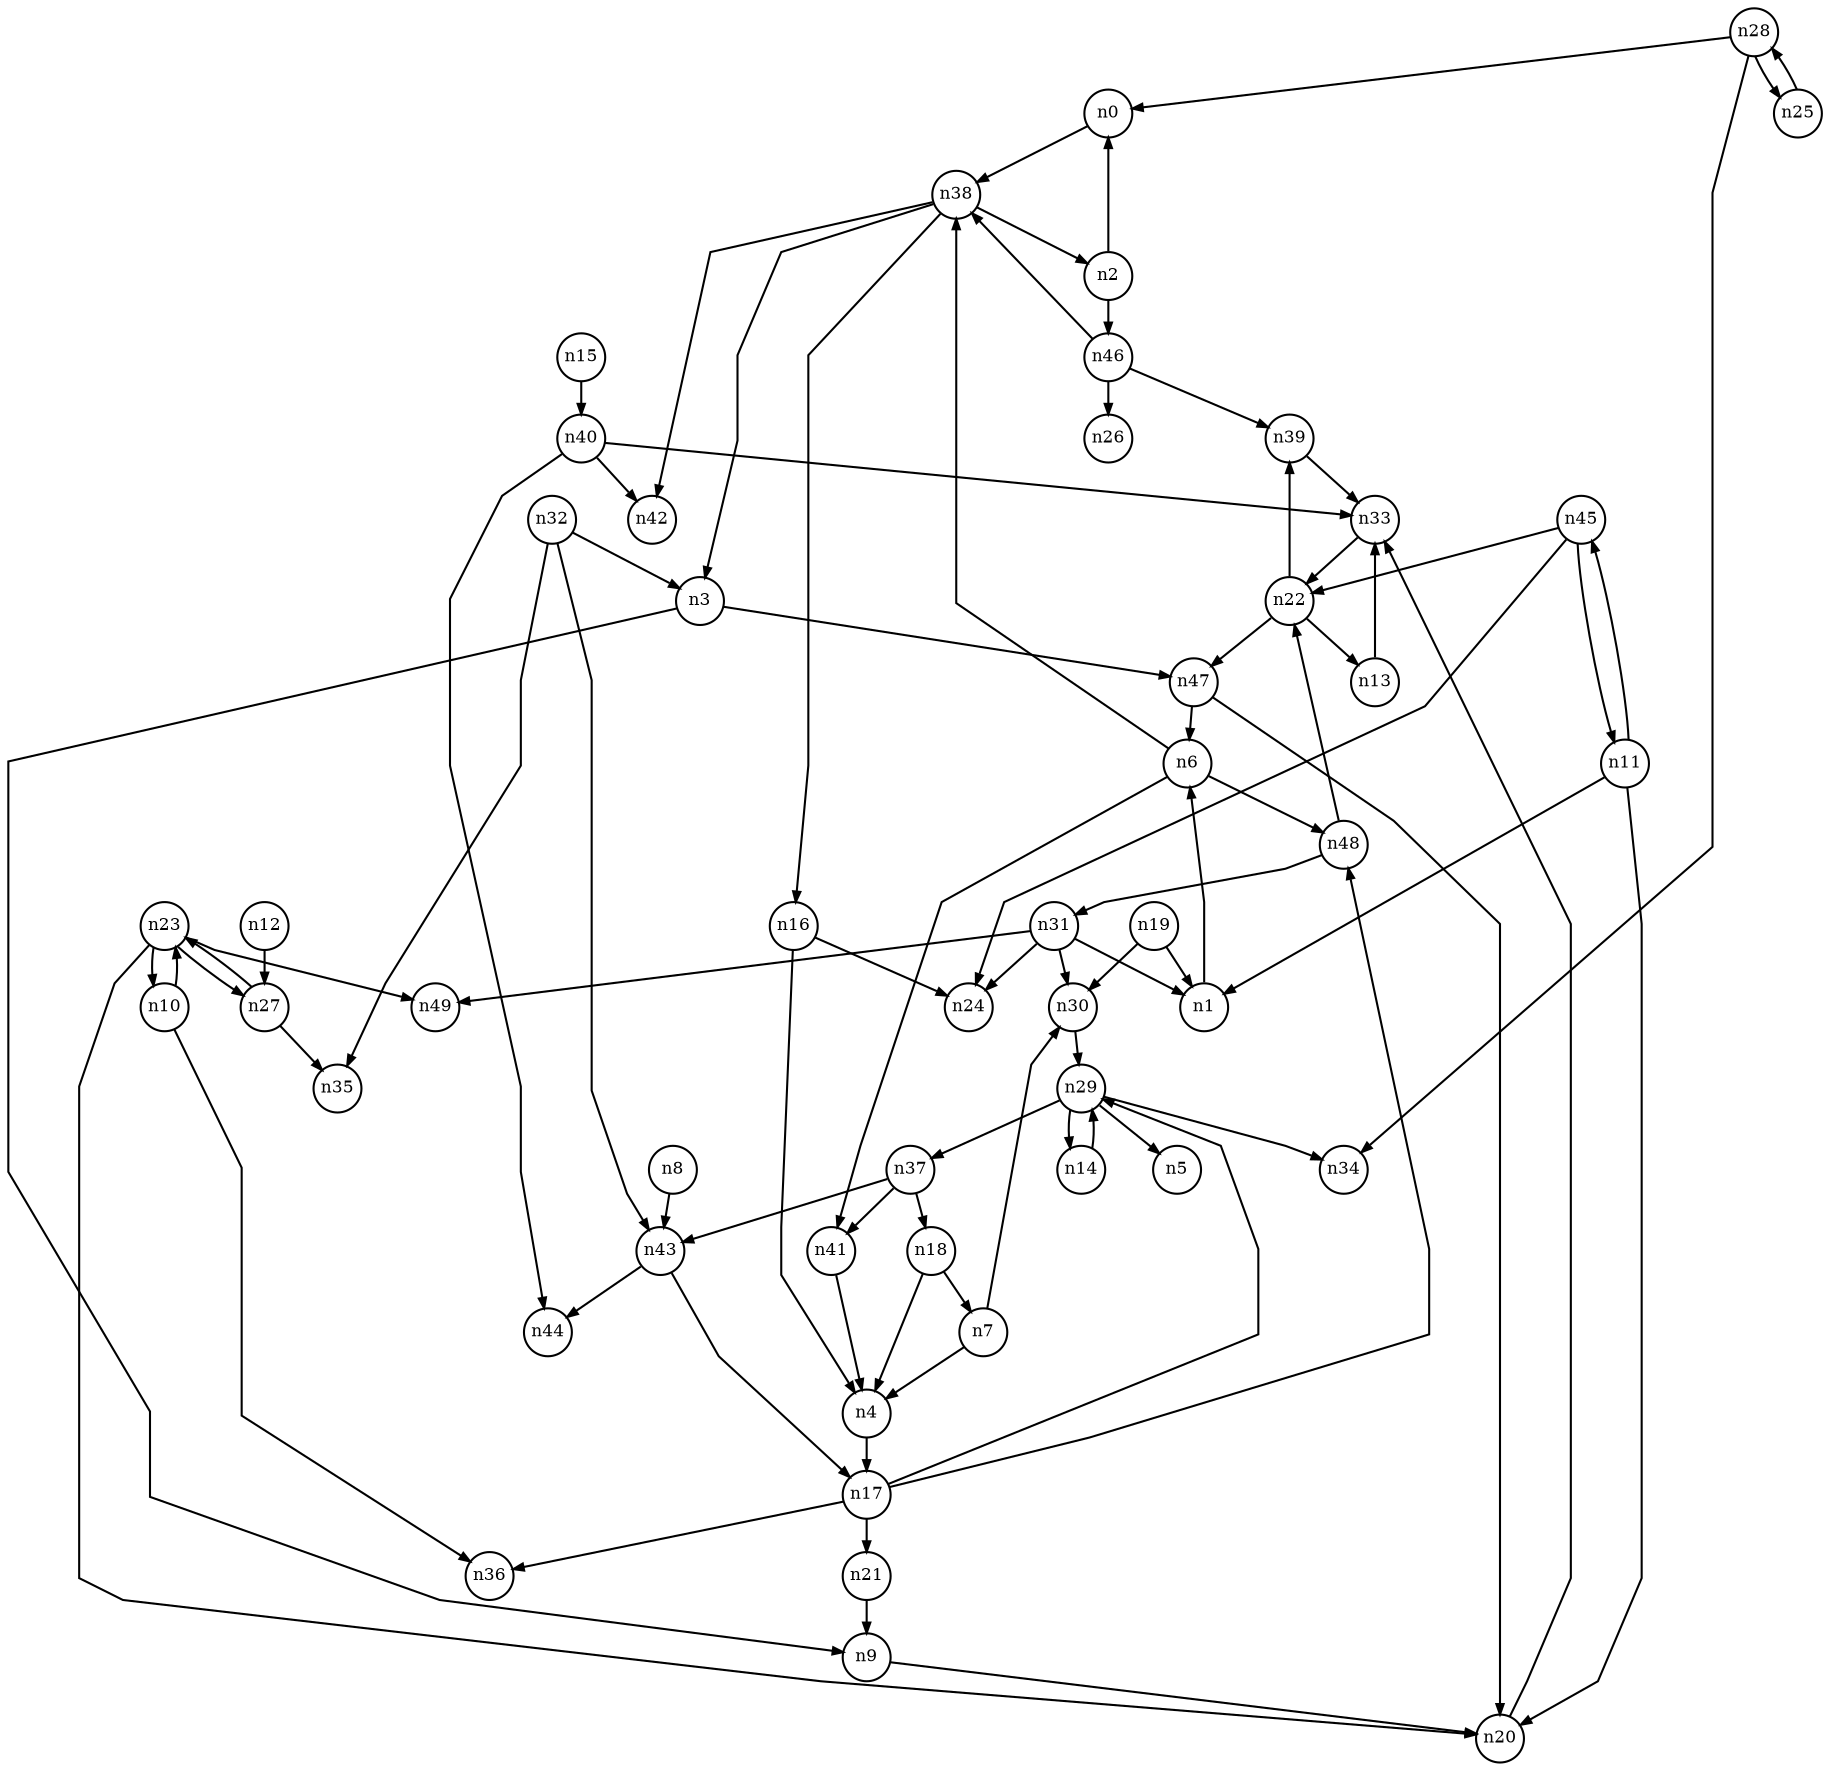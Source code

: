 digraph G{
splines=polyline;
ranksep=0.22;
nodesep=0.22;
nodesize=0.16;
fontsize=8
edge [arrowsize=0.5]
node [fontsize=8 shape=circle width=0.32 fixedsize=shape];

n0 -> n38
n2 -> n0
n2 -> n46
n9 -> n20
n3 -> n9
n3 -> n47
n47 -> n20
n47 -> n6
n38 -> n2
n38 -> n3
n38 -> n16
n38 -> n42
n6 -> n38
n6 -> n41
n6 -> n48
n41 -> n4
n48 -> n22
n48 -> n31
n4 -> n17
n7 -> n4
n7 -> n30
n30 -> n29
n43 -> n44
n43 -> n17
n8 -> n43
n20 -> n33
n10 -> n36
n10 -> n23
n1 -> n6
n11 -> n1
n11 -> n20
n11 -> n45
n45 -> n22
n45 -> n24
n45 -> n11
n27 -> n35
n27 -> n23
n12 -> n27
n33 -> n22
n13 -> n33
n40 -> n33
n40 -> n42
n40 -> n44
n15 -> n40
n16 -> n4
n16 -> n24
n21 -> n9
n17 -> n21
n17 -> n29
n17 -> n36
n17 -> n48
n29 -> n5
n29 -> n14
n29 -> n34
n29 -> n37
n18 -> n4
n18 -> n7
n19 -> n1
n19 -> n30
n39 -> n33
n22 -> n39
n22 -> n47
n22 -> n13
n23 -> n10
n23 -> n20
n23 -> n27
n23 -> n49
n28 -> n0
n28 -> n34
n28 -> n25
n25 -> n28
n14 -> n29
n37 -> n18
n37 -> n41
n37 -> n43
n31 -> n1
n31 -> n24
n31 -> n30
n31 -> n49
n32 -> n3
n32 -> n35
n32 -> n43
n46 -> n26
n46 -> n38
n46 -> n39
}
